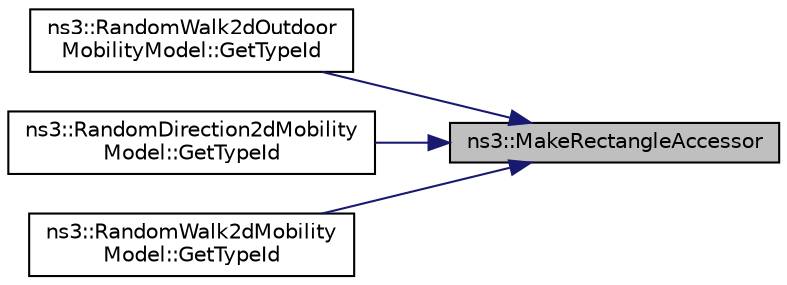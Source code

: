 digraph "ns3::MakeRectangleAccessor"
{
 // LATEX_PDF_SIZE
  edge [fontname="Helvetica",fontsize="10",labelfontname="Helvetica",labelfontsize="10"];
  node [fontname="Helvetica",fontsize="10",shape=record];
  rankdir="RL";
  Node1 [label="ns3::MakeRectangleAccessor",height=0.2,width=0.4,color="black", fillcolor="grey75", style="filled", fontcolor="black",tooltip="Create an AttributeAccessor for a class data member, or a lone class get functor or set method."];
  Node1 -> Node2 [dir="back",color="midnightblue",fontsize="10",style="solid",fontname="Helvetica"];
  Node2 [label="ns3::RandomWalk2dOutdoor\lMobilityModel::GetTypeId",height=0.2,width=0.4,color="black", fillcolor="white", style="filled",URL="$classns3_1_1_random_walk2d_outdoor_mobility_model.html#aed09a47e52c999068d3c7bc5cb883ff8",tooltip="Register this type with the TypeId system."];
  Node1 -> Node3 [dir="back",color="midnightblue",fontsize="10",style="solid",fontname="Helvetica"];
  Node3 [label="ns3::RandomDirection2dMobility\lModel::GetTypeId",height=0.2,width=0.4,color="black", fillcolor="white", style="filled",URL="$classns3_1_1_random_direction2d_mobility_model.html#a10083abdaa3adc17057326c4dca3b77c",tooltip="Register this type with the TypeId system."];
  Node1 -> Node4 [dir="back",color="midnightblue",fontsize="10",style="solid",fontname="Helvetica"];
  Node4 [label="ns3::RandomWalk2dMobility\lModel::GetTypeId",height=0.2,width=0.4,color="black", fillcolor="white", style="filled",URL="$classns3_1_1_random_walk2d_mobility_model.html#a0f49061035f5d35202a72955f38c381c",tooltip="Register this type with the TypeId system."];
}
